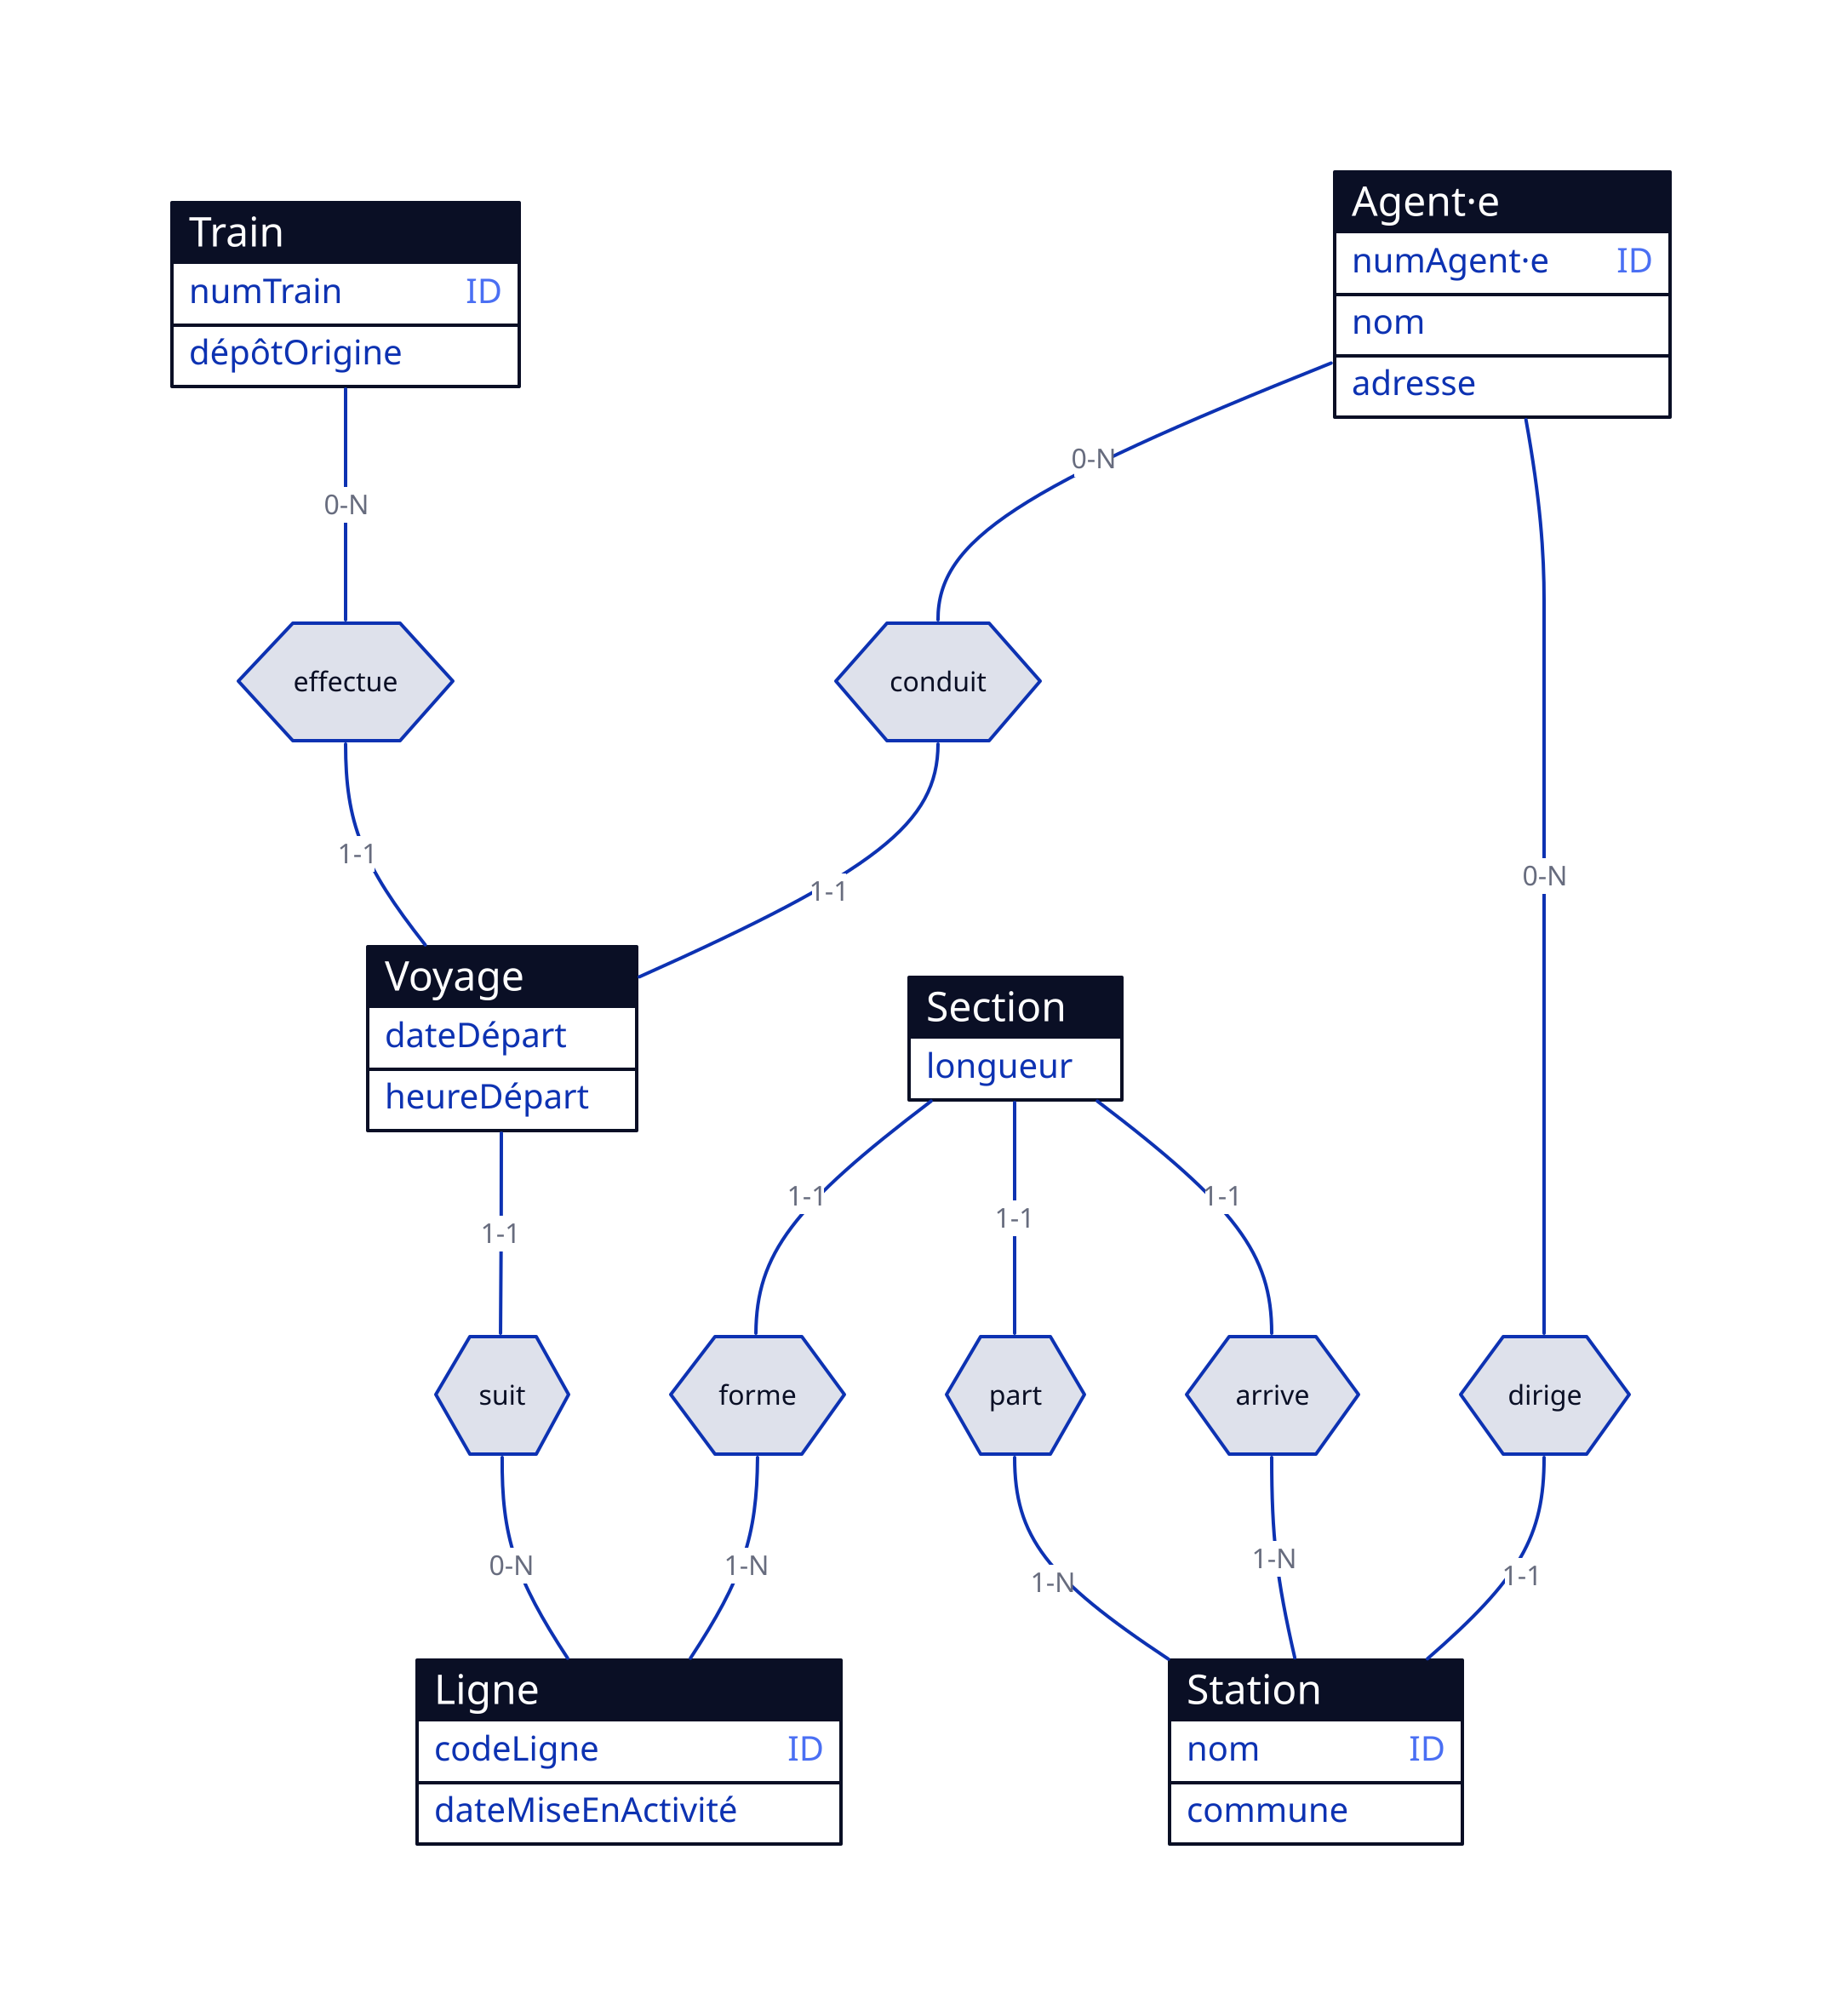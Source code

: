 Voyage: {
    shape: sql_table
    dateDépart
    heureDépart
}

Train: {
    shape: sql_table
    numTrain.constraint: ID
    dépôtOrigine
}

Ligne: {
    shape: sql_table
    codeLigne.constraint: ID
    dateMiseEnActivité
}

Agent·e: {
    shape: sql_table
    numAgent·e.constraint: ID
    nom
    adresse
}

Section: {
    shape: sql_table
    longueur
}

Station: {
    shape: sql_table
    nom.constraint: ID
    commune
}

Train -- effectue: 0-N
effectue -- Voyage: 1-1

Voyage -- suit: 1-1
suit -- ligne: 0-N

Agent·e -- conduit: 0-N
conduit -- Voyage: 1-1

Section -- forme: 1-1
forme -- Ligne: 1-N

Section -- part: 1-1
part -- Station: 1-N
Section -- arrive: 1-1
arrive -- Station: 1-N

Agent·e -- dirige: 0-N
dirige -- Station: 1-1

effectue.shape: hexagon
suit.shape: hexagon
conduit.shape: hexagon
forme.shape: hexagon
part.shape: hexagon
arrive.shape: hexagon
dirige.shape: hexagon
